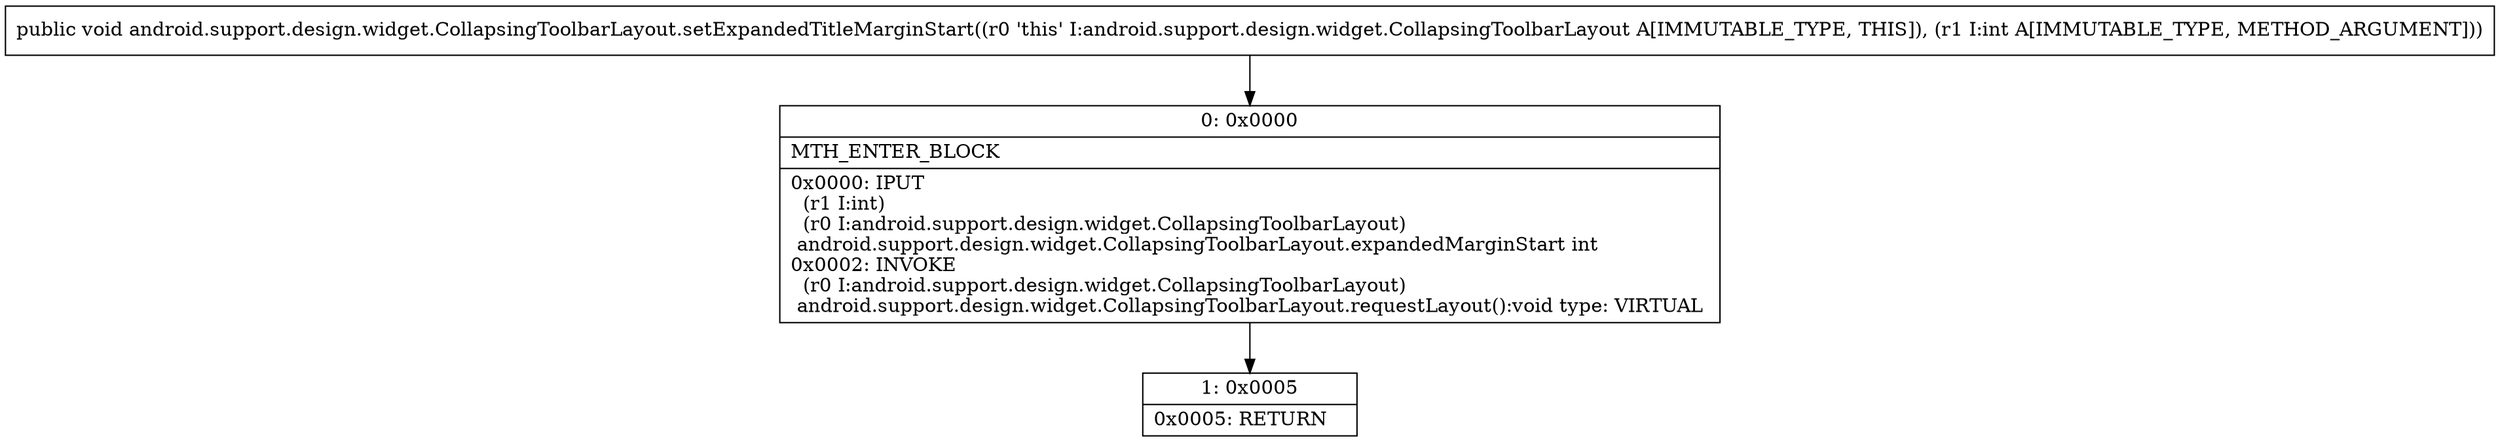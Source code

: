 digraph "CFG forandroid.support.design.widget.CollapsingToolbarLayout.setExpandedTitleMarginStart(I)V" {
Node_0 [shape=record,label="{0\:\ 0x0000|MTH_ENTER_BLOCK\l|0x0000: IPUT  \l  (r1 I:int)\l  (r0 I:android.support.design.widget.CollapsingToolbarLayout)\l android.support.design.widget.CollapsingToolbarLayout.expandedMarginStart int \l0x0002: INVOKE  \l  (r0 I:android.support.design.widget.CollapsingToolbarLayout)\l android.support.design.widget.CollapsingToolbarLayout.requestLayout():void type: VIRTUAL \l}"];
Node_1 [shape=record,label="{1\:\ 0x0005|0x0005: RETURN   \l}"];
MethodNode[shape=record,label="{public void android.support.design.widget.CollapsingToolbarLayout.setExpandedTitleMarginStart((r0 'this' I:android.support.design.widget.CollapsingToolbarLayout A[IMMUTABLE_TYPE, THIS]), (r1 I:int A[IMMUTABLE_TYPE, METHOD_ARGUMENT])) }"];
MethodNode -> Node_0;
Node_0 -> Node_1;
}

